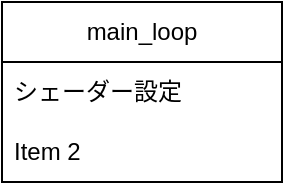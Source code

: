 <mxfile version="22.1.9" type="github">
  <diagram name="ページ1" id="hD4opN9VpknbNqU1b7Oj">
    <mxGraphModel dx="1434" dy="772" grid="1" gridSize="10" guides="1" tooltips="1" connect="1" arrows="1" fold="1" page="1" pageScale="1" pageWidth="827" pageHeight="1169" math="0" shadow="0">
      <root>
        <mxCell id="0" />
        <mxCell id="1" parent="0" />
        <mxCell id="AUF0hyaP5ivSWC6ZNrzQ-1" value="main_loop" style="swimlane;fontStyle=0;childLayout=stackLayout;horizontal=1;startSize=30;horizontalStack=0;resizeParent=1;resizeParentMax=0;resizeLast=0;collapsible=1;marginBottom=0;whiteSpace=wrap;html=1;" vertex="1" parent="1">
          <mxGeometry x="344" y="240" width="140" height="90" as="geometry" />
        </mxCell>
        <mxCell id="AUF0hyaP5ivSWC6ZNrzQ-2" value="シェーダー設定" style="text;strokeColor=none;fillColor=none;align=left;verticalAlign=middle;spacingLeft=4;spacingRight=4;overflow=hidden;points=[[0,0.5],[1,0.5]];portConstraint=eastwest;rotatable=0;whiteSpace=wrap;html=1;" vertex="1" parent="AUF0hyaP5ivSWC6ZNrzQ-1">
          <mxGeometry y="30" width="140" height="30" as="geometry" />
        </mxCell>
        <mxCell id="AUF0hyaP5ivSWC6ZNrzQ-3" value="Item 2" style="text;strokeColor=none;fillColor=none;align=left;verticalAlign=middle;spacingLeft=4;spacingRight=4;overflow=hidden;points=[[0,0.5],[1,0.5]];portConstraint=eastwest;rotatable=0;whiteSpace=wrap;html=1;" vertex="1" parent="AUF0hyaP5ivSWC6ZNrzQ-1">
          <mxGeometry y="60" width="140" height="30" as="geometry" />
        </mxCell>
      </root>
    </mxGraphModel>
  </diagram>
</mxfile>
